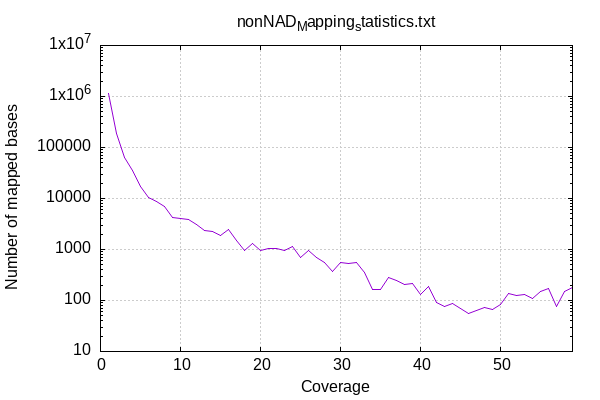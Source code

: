 
            set terminal png size 600,400 truecolor
            set output "Mapping_statistics/nonNAD_map-coverage.png"
            set grid xtics ytics y2tics back lc rgb "#cccccc"
            set ylabel "Number of mapped bases"
            set xlabel "Coverage"
            set log y
            set style fill solid border -1
            set title "nonNAD_Mapping_statistics.txt"
            set xrange [:59]
            plot '-' with lines notitle
        1	1141062
2	185335
3	63510
4	35770
5	17031
6	10421
7	8871
8	7068
9	4151
10	4130
11	3916
12	3131
13	2374
14	2297
15	1880
16	2497
17	1477
18	961
19	1289
20	953
21	1043
22	1048
23	969
24	1170
25	692
26	950
27	709
28	544
29	377
30	565
31	532
32	546
33	347
34	167
35	167
36	286
37	245
38	204
39	212
40	133
41	192
42	92
43	78
44	86
45	69
46	55
47	64
48	74
49	68
50	82
51	138
52	126
53	131
54	110
55	147
56	169
57	78
58	151
59	179
60	160
61	132
62	68
63	76
64	84
65	62
66	141
67	61
68	32
69	82
70	69
71	65
72	120
73	81
74	173
75	79
76	125
77	152
78	19
79	15
80	44
81	47
82	27
83	18
84	19
85	59
86	59
87	39
88	37
89	193
90	60
91	49
92	10
93	1
94	3
95	7
96	3
97	5
98	10
99	10
100	12
101	15
102	1
103	7
104	6
105	1
106	6
107	2
108	13
109	5
110	6
111	7
112	12
113	16
114	8
115	1
116	16
117	13
118	23
119	40
120	91
121	88
122	74
end
